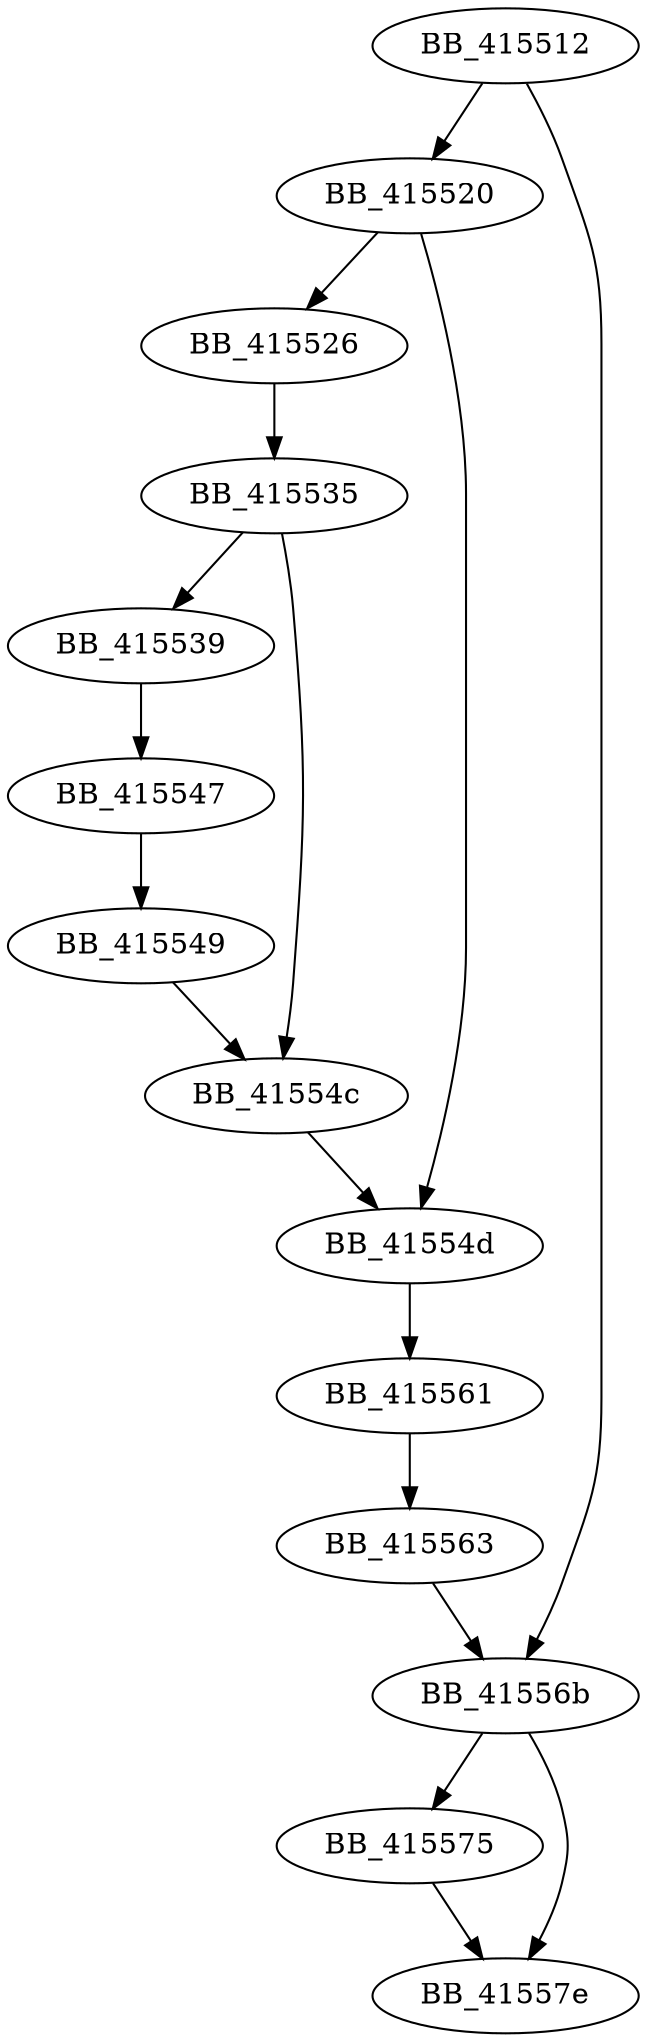 DiGraph __freeptd{
BB_415512->BB_415520
BB_415512->BB_41556b
BB_415520->BB_415526
BB_415520->BB_41554d
BB_415526->BB_415535
BB_415535->BB_415539
BB_415535->BB_41554c
BB_415539->BB_415547
BB_415547->BB_415549
BB_415549->BB_41554c
BB_41554c->BB_41554d
BB_41554d->BB_415561
BB_415561->BB_415563
BB_415563->BB_41556b
BB_41556b->BB_415575
BB_41556b->BB_41557e
BB_415575->BB_41557e
}
